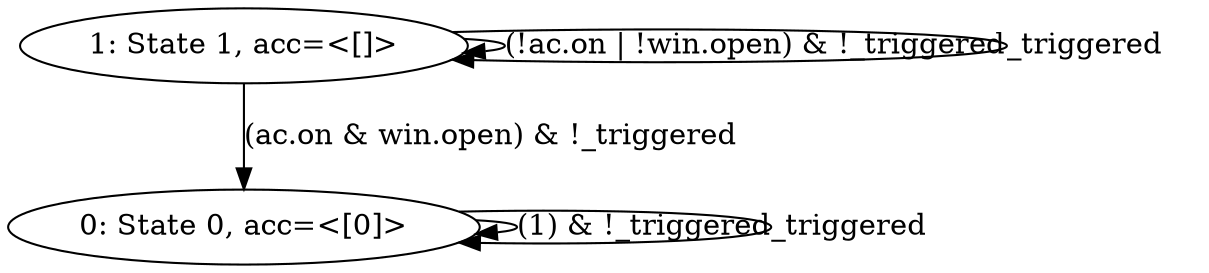digraph G {
	s1 [label="1: State 1, acc=<[]>"]
	s0 [label="0: State 0, acc=<[0]>"]
	s1 -> s0 [label="(ac.on & win.open) & !_triggered"]
	s1 -> s1 [label="(!ac.on | !win.open) & !_triggered"]
	s0 -> s0 [label="(1) & !_triggered"]
	s1 -> s1 [label="_triggered"]
	s0 -> s0 [label="_triggered"]
}
